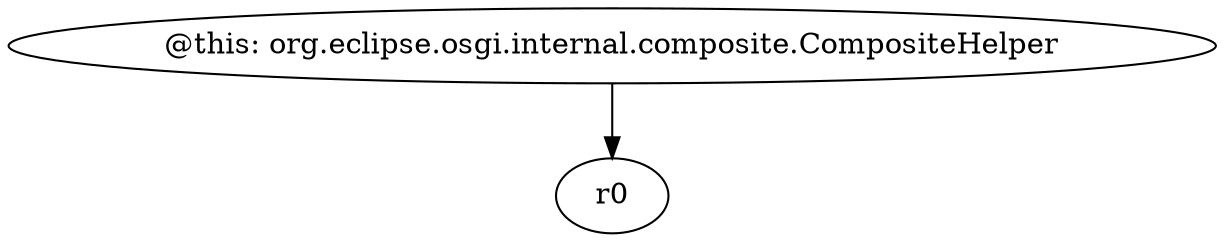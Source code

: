 digraph g {
0[label="@this: org.eclipse.osgi.internal.composite.CompositeHelper"]
1[label="r0"]
0->1[label=""]
}